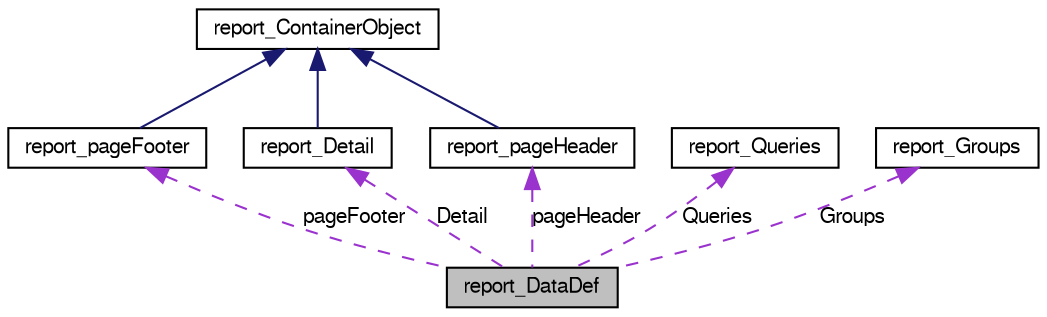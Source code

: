 digraph G
{
  edge [fontname="FreeSans",fontsize=10,labelfontname="FreeSans",labelfontsize=10];
  node [fontname="FreeSans",fontsize=10,shape=record];
  Node1 [label="report_DataDef",height=0.2,width=0.4,color="black", fillcolor="grey75", style="filled" fontcolor="black"];
  Node2 -> Node1 [dir=back,color="darkorchid3",fontsize=10,style="dashed",label="pageFooter",fontname="FreeSans"];
  Node2 [label="report_pageFooter",height=0.2,width=0.4,color="black", fillcolor="white", style="filled",URL="$classreport__pageFooter.html"];
  Node3 -> Node2 [dir=back,color="midnightblue",fontsize=10,style="solid",fontname="FreeSans"];
  Node3 [label="report_ContainerObject",height=0.2,width=0.4,color="black", fillcolor="white", style="filled",URL="$classreport__ContainerObject.html"];
  Node4 -> Node1 [dir=back,color="darkorchid3",fontsize=10,style="dashed",label="Queries",fontname="FreeSans"];
  Node4 [label="report_Queries",height=0.2,width=0.4,color="black", fillcolor="white", style="filled",URL="$classreport__Queries.html"];
  Node5 -> Node1 [dir=back,color="darkorchid3",fontsize=10,style="dashed",label="Groups",fontname="FreeSans"];
  Node5 [label="report_Groups",height=0.2,width=0.4,color="black", fillcolor="white", style="filled",URL="$classreport__Groups.html"];
  Node6 -> Node1 [dir=back,color="darkorchid3",fontsize=10,style="dashed",label="Detail",fontname="FreeSans"];
  Node6 [label="report_Detail",height=0.2,width=0.4,color="black", fillcolor="white", style="filled",URL="$classreport__Detail.html"];
  Node3 -> Node6 [dir=back,color="midnightblue",fontsize=10,style="solid",fontname="FreeSans"];
  Node7 -> Node1 [dir=back,color="darkorchid3",fontsize=10,style="dashed",label="pageHeader",fontname="FreeSans"];
  Node7 [label="report_pageHeader",height=0.2,width=0.4,color="black", fillcolor="white", style="filled",URL="$classreport__pageHeader.html"];
  Node3 -> Node7 [dir=back,color="midnightblue",fontsize=10,style="solid",fontname="FreeSans"];
}
